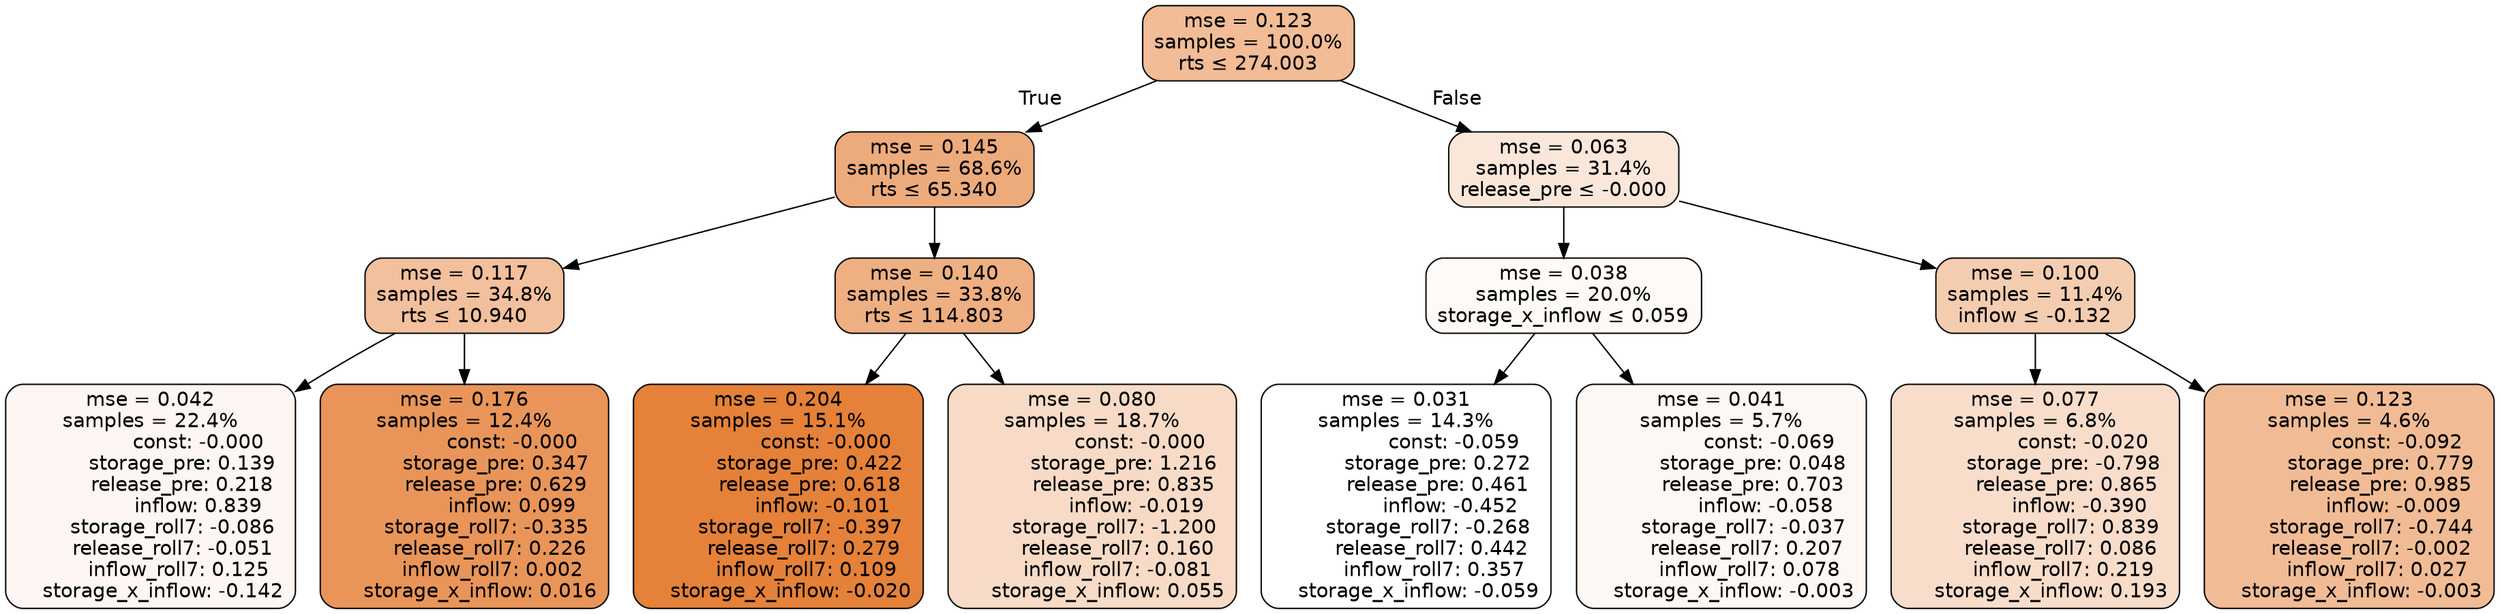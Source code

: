 digraph tree {
bgcolor="transparent"
node [shape=rectangle, style="filled, rounded", color="black", fontname=helvetica] ;
edge [fontname=helvetica] ;
	"0" [label="mse = 0.123
samples = 100.0%
rts &le; 274.003", fillcolor="#f1bc96"]
	"1" [label="mse = 0.145
samples = 68.6%
rts &le; 65.340", fillcolor="#edab7c"]
	"2" [label="mse = 0.117
samples = 34.8%
rts &le; 10.940", fillcolor="#f2c09d"]
	"3" [label="mse = 0.042
samples = 22.4%
               const: -0.000
          storage_pre: 0.139
          release_pre: 0.218
               inflow: 0.839
       storage_roll7: -0.086
       release_roll7: -0.051
         inflow_roll7: 0.125
    storage_x_inflow: -0.142", fillcolor="#fdf6f2"]
	"4" [label="mse = 0.176
samples = 12.4%
               const: -0.000
          storage_pre: 0.347
          release_pre: 0.629
               inflow: 0.099
       storage_roll7: -0.335
        release_roll7: 0.226
         inflow_roll7: 0.002
     storage_x_inflow: 0.016", fillcolor="#e99559"]
	"5" [label="mse = 0.140
samples = 33.8%
rts &le; 114.803", fillcolor="#eeaf82"]
	"6" [label="mse = 0.204
samples = 15.1%
               const: -0.000
          storage_pre: 0.422
          release_pre: 0.618
              inflow: -0.101
       storage_roll7: -0.397
        release_roll7: 0.279
         inflow_roll7: 0.109
    storage_x_inflow: -0.020", fillcolor="#e58139"]
	"7" [label="mse = 0.080
samples = 18.7%
               const: -0.000
          storage_pre: 1.216
          release_pre: 0.835
              inflow: -0.019
       storage_roll7: -1.200
        release_roll7: 0.160
        inflow_roll7: -0.081
     storage_x_inflow: 0.055", fillcolor="#f7dbc6"]
	"8" [label="mse = 0.063
samples = 31.4%
release_pre &le; -0.000", fillcolor="#fae7da"]
	"9" [label="mse = 0.038
samples = 20.0%
storage_x_inflow &le; 0.059", fillcolor="#fefaf7"]
	"10" [label="mse = 0.031
samples = 14.3%
               const: -0.059
          storage_pre: 0.272
          release_pre: 0.461
              inflow: -0.452
       storage_roll7: -0.268
        release_roll7: 0.442
         inflow_roll7: 0.357
    storage_x_inflow: -0.059", fillcolor="#ffffff"]
	"11" [label="mse = 0.041
samples = 5.7%
               const: -0.069
          storage_pre: 0.048
          release_pre: 0.703
              inflow: -0.058
       storage_roll7: -0.037
        release_roll7: 0.207
         inflow_roll7: 0.078
    storage_x_inflow: -0.003", fillcolor="#fdf8f4"]
	"12" [label="mse = 0.100
samples = 11.4%
inflow &le; -0.132", fillcolor="#f4cdb0"]
	"13" [label="mse = 0.077
samples = 6.8%
               const: -0.020
         storage_pre: -0.798
          release_pre: 0.865
              inflow: -0.390
        storage_roll7: 0.839
        release_roll7: 0.086
         inflow_roll7: 0.219
     storage_x_inflow: 0.193", fillcolor="#f8ddcb"]
	"14" [label="mse = 0.123
samples = 4.6%
               const: -0.092
          storage_pre: 0.779
          release_pre: 0.985
              inflow: -0.009
       storage_roll7: -0.744
       release_roll7: -0.002
         inflow_roll7: 0.027
    storage_x_inflow: -0.003", fillcolor="#f1bc95"]

	"0" -> "1" [labeldistance=2.5, labelangle=45, headlabel="True"]
	"1" -> "2"
	"2" -> "3"
	"2" -> "4"
	"1" -> "5"
	"5" -> "6"
	"5" -> "7"
	"0" -> "8" [labeldistance=2.5, labelangle=-45, headlabel="False"]
	"8" -> "9"
	"9" -> "10"
	"9" -> "11"
	"8" -> "12"
	"12" -> "13"
	"12" -> "14"
}